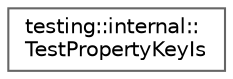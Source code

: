 digraph "Graphical Class Hierarchy"
{
 // LATEX_PDF_SIZE
  bgcolor="transparent";
  edge [fontname=Helvetica,fontsize=10,labelfontname=Helvetica,labelfontsize=10];
  node [fontname=Helvetica,fontsize=10,shape=box,height=0.2,width=0.4];
  rankdir="LR";
  Node0 [id="Node000000",label="testing::internal::\lTestPropertyKeyIs",height=0.2,width=0.4,color="grey40", fillcolor="white", style="filled",URL="$classtesting_1_1internal_1_1_test_property_key_is.html",tooltip=" "];
}
